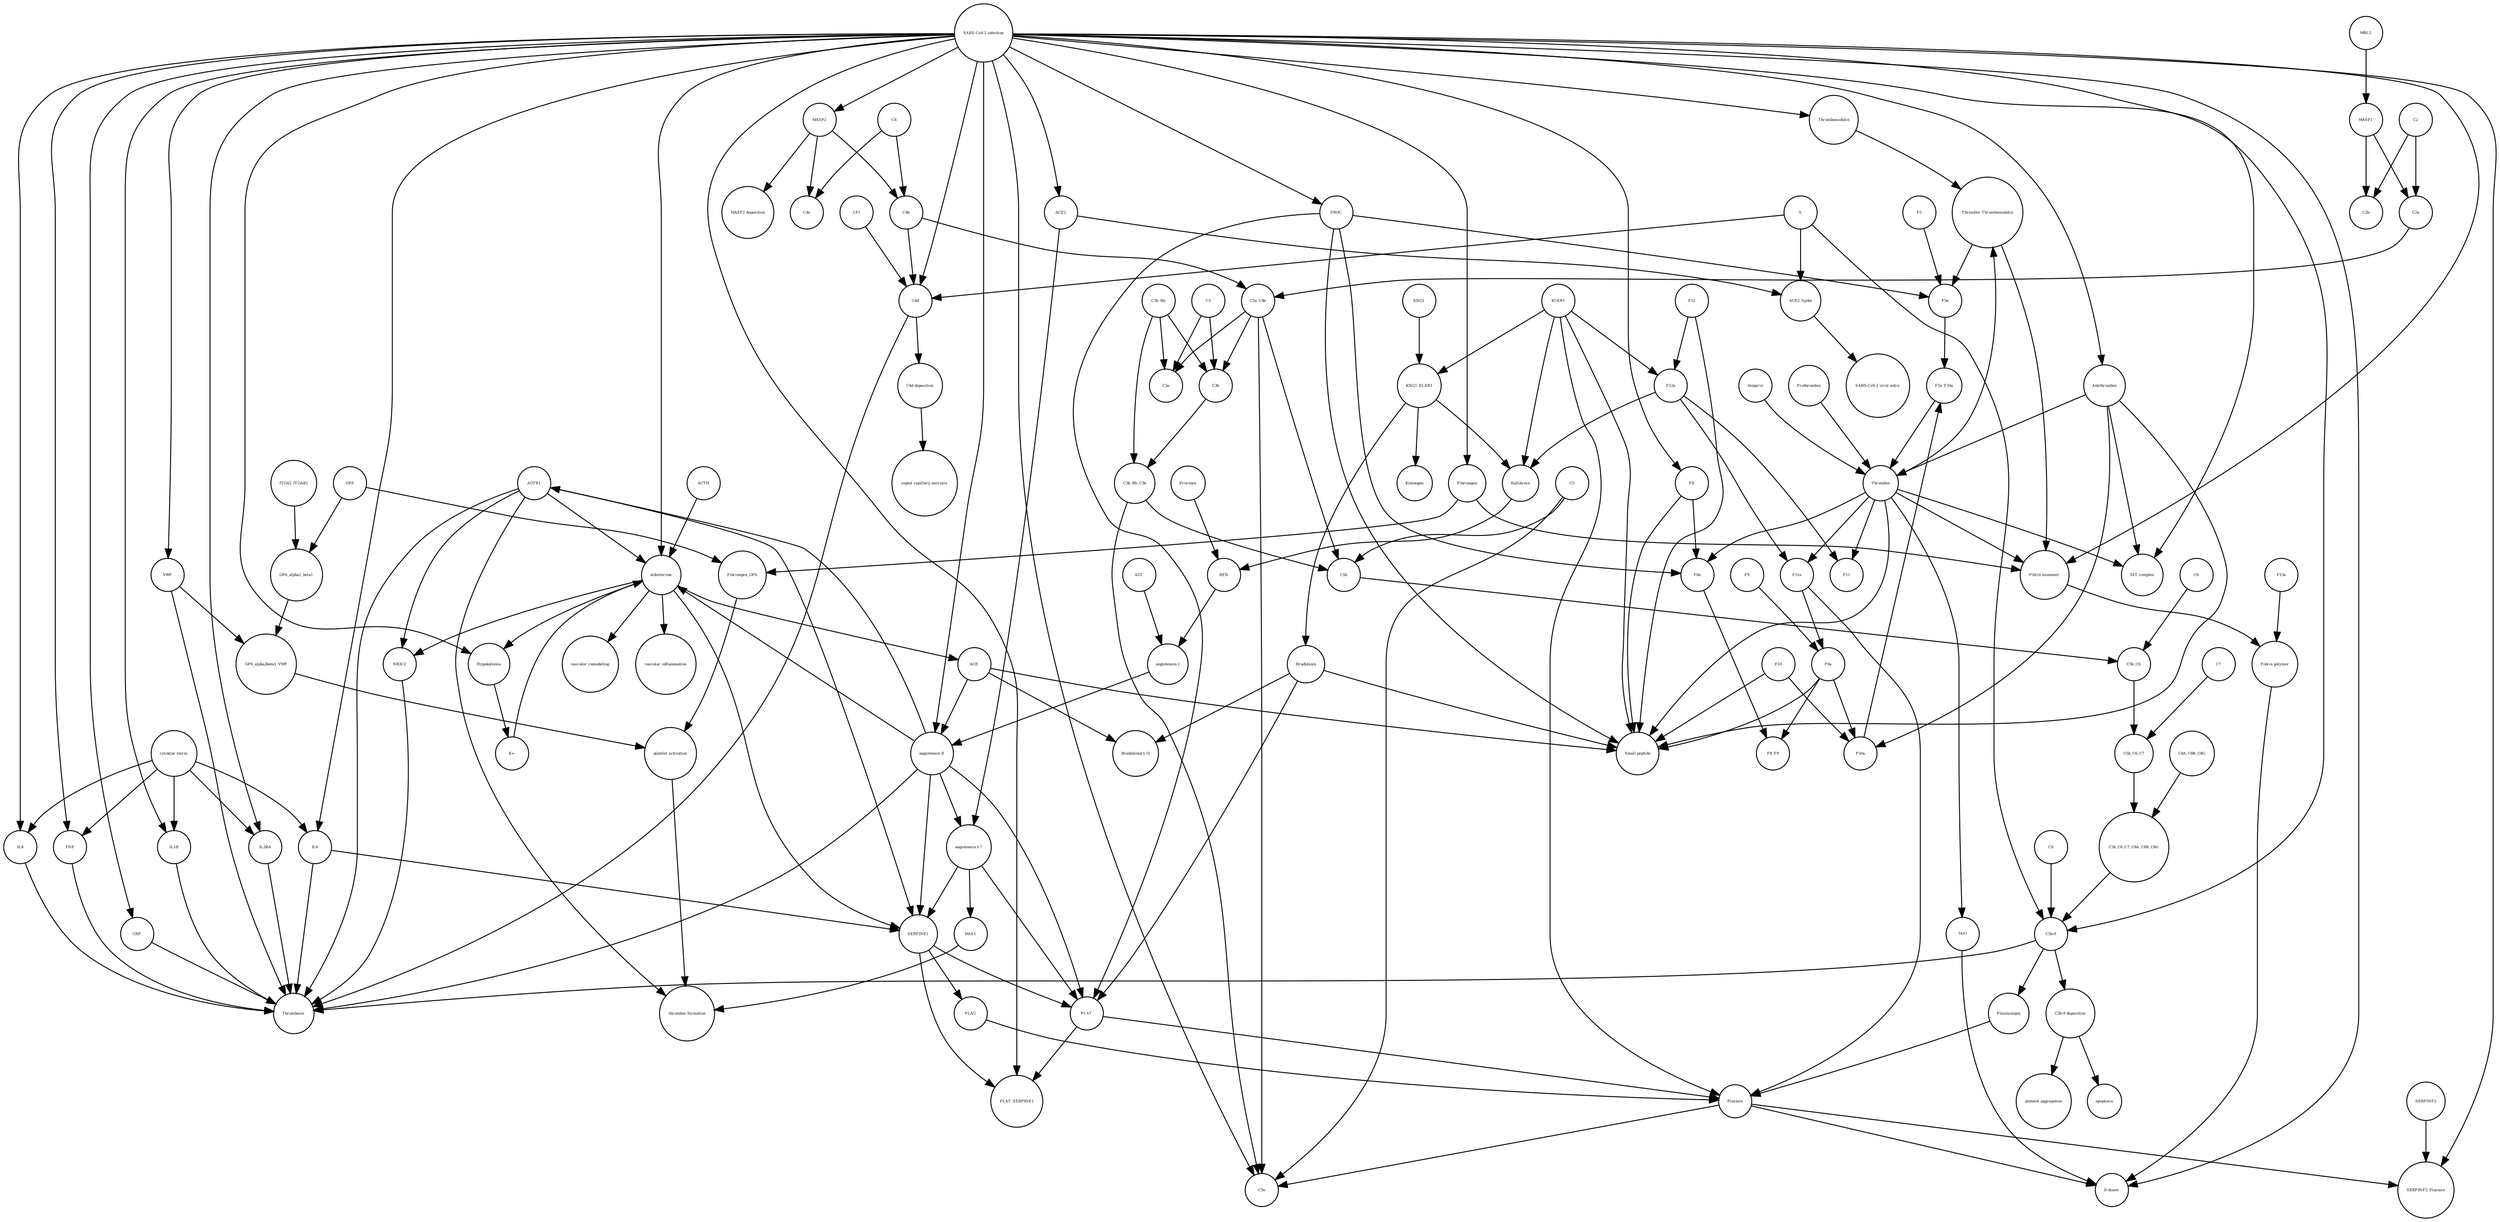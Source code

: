 strict digraph  {
ACE2_Spike [annotation="urn_miriam_pdb_6CS2|urn_miriam_hgnc_13557|urn_miriam_uniprot_P0DTC2|urn_miriam_taxonomy_9606|urn_miriam_taxonomy_2697049", bipartite=0, cls=complex, fontsize=4, label=ACE2_Spike, shape=circle];
"SARS-CoV-2 viral entry" [annotation="urn_miriam_taxonomy_2697049|urn_miriam_mesh_D012327", bipartite=0, cls=phenotype, fontsize=4, label="SARS-CoV-2 viral entry", shape=circle];
"angiotensin II" [annotation="urn_miriam_obo.chebi_CHEBI%3A2718|urn_miriam_taxonomy_9606", bipartite=0, cls="simple chemical", fontsize=4, label="angiotensin II", shape=circle];
Thrombosis [annotation="urn_miriam_mesh_D013923|urn_miriam_mesh_D055806|urn_miriam_taxonomy_10090|urn_miriam_taxonomy_10116", bipartite=0, cls=phenotype, fontsize=4, label=Thrombosis, shape=circle];
AGTR1 [annotation=urn_miriam_hgnc_336, bipartite=0, cls=macromolecule, fontsize=4, label=AGTR1, shape=circle];
"thrombus formation" [annotation="urn_miriam_mesh_D013917|urn_miriam_taxonomy_9606", bipartite=0, cls=phenotype, fontsize=4, label="thrombus formation", shape=circle];
MAS1 [annotation="", bipartite=0, cls=macromolecule, fontsize=4, label=MAS1, shape=circle];
"C4d deposition" [annotation="urn_miriam_mesh_D018366|urn_miriam_pubmed_32299776|urn_miriam_taxonomy_9606", bipartite=0, cls=phenotype, fontsize=4, label="C4d deposition", shape=circle];
"septal capillary necrosis" [annotation="urn_miriam_mesh_D007681|urn_miriam_taxonomy_9606", bipartite=0, cls=phenotype, fontsize=4, label="septal capillary necrosis", shape=circle];
"C5b-9 deposition" [annotation="urn_miriam_pubmed_32299776|urn_miriam_mesh_D018366|urn_miriam_taxonomy_9606", bipartite=0, cls=phenotype, fontsize=4, label="C5b-9 deposition", shape=circle];
apoptosis [annotation="urn_miriam_obo.go_GO%3A0006915|urn_miriam_taxonomy_9606", bipartite=0, cls=phenotype, fontsize=4, label=apoptosis, shape=circle];
"platelet aggregation" [annotation="urn_miriam_obo.go_GO%3A0030168|urn_miriam_taxonomy_9606", bipartite=0, cls=phenotype, fontsize=4, label="platelet aggregation", shape=circle];
Fibrinogen_GP6 [annotation="urn_miriam_pubmed_19296670|urn_miriam_obo.go_GO%3A0005577|urn_miriam_hgnc_HGNC%3A14388|urn_miriam_taxonomy_9606", bipartite=0, cls=complex, fontsize=4, label=Fibrinogen_GP6, shape=circle];
"platelet activation" [annotation="urn_miriam_obo.go_GO%3A0030168|urn_miriam_taxonomy_9606", bipartite=0, cls=phenotype, fontsize=4, label="platelet activation", shape=circle];
GP6_alpha2beta1_VWF [annotation="urn_miriam_pubmed_25051961|urn_miriam_taxonomy_10090|urn_miriam_hgnc_14338|urn_miriam_hgnc_6137|urn_miriam_hgnc_6153|urn_miriam_hgnc_12726", bipartite=0, cls=complex, fontsize=4, label=GP6_alpha2beta1_VWF, shape=circle];
"C5b-9" [annotation="urn_miriam_obo.go_GO%3A0005579|urn_miriam_mesh_D015938|urn_miriam_mesh_D050776|urn_miriam_hgnc_1339|urn_miriam_hgnc_1346|urn_miriam_hgnc_1352|urn_miriam_hgnc_1353|urn_miriam_hgnc_1354|urn_miriam_hgnc_1358|urn_miriam_taxonomy_9606", bipartite=0, cls=complex, fontsize=4, label="C5b-9", shape=circle];
C4d [annotation="urn_miriam_hgnc.symbol_C4b|urn_miriam_mesh_C032261|urn_miriam_taxonomy_9606", bipartite=0, cls=macromolecule, fontsize=4, label=C4d, shape=circle];
MASP2 [annotation="urn_miriam_hgnc_6902|urn_miriam_taxonomy_9606", bipartite=0, cls=macromolecule, fontsize=4, label=MASP2, shape=circle];
"MASP2 deposition" [annotation="urn_miriam_pubmed_32299776|urn_miriam_taxonomy_9606", bipartite=0, cls=phenotype, fontsize=4, label="MASP2 deposition", shape=circle];
VWF [annotation="urn_miriam_hgnc_12726|urn_miriam_taxonomy_9606", bipartite=0, cls=macromolecule, fontsize=4, label=VWF, shape=circle];
CRP [annotation="urn_miriam_hgnc_2367|urn_miriam_taxonomy_9606", bipartite=0, cls=macromolecule, fontsize=4, label=CRP, shape=circle];
IL2RA [annotation="urn_miriam_hgnc_6008|urn_miriam_taxonomy_9606", bipartite=0, cls=macromolecule, fontsize=4, label=IL2RA, shape=circle];
IL8 [annotation="urn_miriam_hgnc_6025|urn_miriam_taxonomy_9606", bipartite=0, cls=macromolecule, fontsize=4, label=IL8, shape=circle];
TNF [annotation="urn_miriam_hgnc_11892|urn_miriam_taxonomy_9606", bipartite=0, cls=macromolecule, fontsize=4, label=TNF, shape=circle];
IL6 [annotation="urn_miriam_hgnc_6018|urn_miriam_taxonomy_9606", bipartite=0, cls=macromolecule, fontsize=4, label=IL6, shape=circle];
IL1B [annotation="urn_miriam_hgnc_5992|urn_miriam_taxonomy_9606", bipartite=0, cls=macromolecule, fontsize=4, label=IL1B, shape=circle];
NR3C2 [annotation="", bipartite=0, cls=macromolecule, fontsize=4, label=NR3C2, shape=circle];
aldosterone [annotation="urn_miriam_obo.chebi_CHEBI%3A27584", bipartite=0, cls="simple chemical", fontsize=4, label=aldosterone, shape=circle];
"vascular remodeling" [annotation="urn_miriam_obo.go_GO%3A0001974", bipartite=0, cls=phenotype, fontsize=4, label="vascular remodeling", shape=circle];
"vascular inflammation" [annotation="", bipartite=0, cls=phenotype, fontsize=4, label="vascular inflammation", shape=circle];
"SARS-CoV-2 infection" [annotation="urn_miriam_taxonomy_2697049|urn_miriam_mesh_D012327", bipartite=0, cls=phenotype, fontsize=4, label="SARS-CoV-2 infection", shape=circle];
Hypokalemia [annotation="urn_miriam_mesh_D007008|urn_miriam_taxonomy_9606", bipartite=0, cls=phenotype, fontsize=4, label=Hypokalemia, shape=circle];
F9a [annotation="urn_miriam_hgnc.symbol_F9|urn_miriam_mesh_D015949|urn_miriam_taxonomy_9606", bipartite=0, cls=macromolecule, fontsize=4, label=F9a, shape=circle];
KNG1 [annotation="urn_miriam_hgnc.symbol_6383|urn_miriam_taxonomy_9606", bipartite=0, cls=macromolecule, fontsize=4, label=KNG1, shape=circle];
F10a [annotation="urn_miriam_hgnc.symbol_F10|urn_miriam_mesh_D015951|urn_miriam_brenda_3.4.21.6|urn_miriam_taxonomy_9606", bipartite=0, cls=macromolecule, fontsize=4, label=F10a, shape=circle];
"Small peptide" [annotation=urn_miriam_mesh_D010446, bipartite=0, cls=macromolecule, fontsize=4, label="Small peptide", shape=circle];
Thrombomodulin [annotation="urn_miriam_hgnc_11784|urn_miriam_taxonomy_9606", bipartite=0, cls=macromolecule, fontsize=4, label=Thrombomodulin, shape=circle];
ITGA2_ITGAB1 [annotation="urn_miriam_intact_EBI-16428357|urn_miriam_hgnc_6137|urn_miriam_hgnc_6153|urn_miriam_taxonomy_9606", bipartite=0, cls=complex, fontsize=4, label=ITGA2_ITGAB1, shape=circle];
F11a [annotation="urn_miriam_hgnc.symbol_F11|urn_miriam_mesh_D015945|urn_miriam_brenda_3.4.21.27|urn_miriam_taxonomy_9606", bipartite=0, cls=macromolecule, fontsize=4, label=F11a, shape=circle];
C6 [annotation="urn_miriam_hgnc_1339|urn_miriam_taxonomy_9606", bipartite=0, cls=macromolecule, fontsize=4, label=C6, shape=circle];
C5b_C6_C7 [annotation="urn_miriam_pubmed_28630159|urn_miriam_mesh_C037453|urn_miriam_mesh_D050776|urn_miriam_hgnc_1339|urn_miriam_hgnc_1346|urn_miriam_taxonomy_9606", bipartite=0, cls=complex, fontsize=4, label=C5b_C6_C7, shape=circle];
Bradykinin [annotation="urn_miriam_obo.chebi_CHEBI%3A3165|urn_miriam_taxonomy_9606", bipartite=0, cls=macromolecule, fontsize=4, label=Bradykinin, shape=circle];
"Fibrin monomer" [annotation="urn_miriam_mesh_C011468|urn_miriam_taxonomy_9606", bipartite=0, cls=macromolecule, fontsize=4, label="Fibrin monomer", shape=circle];
F10 [annotation="urn_miriam_hgnc_3528|urn_miriam_taxonomy_9606", bipartite=0, cls=macromolecule, fontsize=4, label=F10, shape=circle];
F12a [annotation="urn_miriam_hgnc.symbol_F12|urn_miriam_mesh_D015956|urn_miriam_brenda_3.4.21.38|urn_miriam_taxonomy_9606", bipartite=0, cls=macromolecule, fontsize=4, label=F12a, shape=circle];
F12 [annotation="urn_miriam_hgnc_3530|urn_miriam_taxonomy_9606", bipartite=0, cls=macromolecule, fontsize=4, label=F12, shape=circle];
"TAT complex" [annotation="urn_miriam_pubmed_22930518|urn_miriam_mesh_C046193|urn_miriam_mesh_D013917|urn_miriam_hgnc_775|urn_miriam_taxonomy_9606", bipartite=0, cls=complex, fontsize=4, label="TAT complex", shape=circle];
C5b_C6 [annotation="urn_miriam_mesh_C050974|urn_miriam_mesh_D050776|urn_miriam_hgnc_1339|urn_miriam_taxonomy_9606", bipartite=0, cls=complex, fontsize=4, label=C5b_C6, shape=circle];
"K+" [annotation="urn_miriam_obo.chebi_CHEBI%3A29103", bipartite=0, cls="simple chemical", fontsize=4, label="K+", shape=circle];
C2 [annotation="urn_miriam_hgnc_1248|urn_miriam_taxonomy_9606", bipartite=0, cls=macromolecule, fontsize=4, label=C2, shape=circle];
Prothrombin [annotation="urn_miriam_hgnc_3535|urn_miriam_taxonomy_9606", bipartite=0, cls=macromolecule, fontsize=4, label=Prothrombin, shape=circle];
REN [annotation="urn_miriam_hgnc.symbol_REN|urn_miriam_taxonomy_9606", bipartite=0, cls=macromolecule, fontsize=4, label=REN, shape=circle];
C7 [annotation="urn_miriam_hgnc_HGNC%3A1346|urn_miriam_taxonomy_9606", bipartite=0, cls=macromolecule, fontsize=4, label=C7, shape=circle];
GP6 [annotation="urn_miriam_hgnc_HGNC%3A14388|urn_miriam_taxonomy_9606", bipartite=0, cls=macromolecule, fontsize=4, label=GP6, shape=circle];
MASP1 [annotation="urn_miriam_hgnc_6901|urn_miriam_taxonomy_9606", bipartite=0, cls=macromolecule, fontsize=4, label=MASP1, shape=circle];
F5 [annotation="urn_miriam_hgnc_3541|urn_miriam_taxonomy_9606", bipartite=0, cls=macromolecule, fontsize=4, label=F5, shape=circle];
C3a [annotation="urn_miriam_hgnc.symbol_C3|urn_miriam_mesh_D015926|urn_miriam_taxonomy_9606", bipartite=0, cls=macromolecule, fontsize=4, label=C3a, shape=circle];
F9 [annotation="urn_miriam_hgnc_35531|urn_miriam_taxonomy_9606", bipartite=0, cls=macromolecule, fontsize=4, label=F9, shape=circle];
"angiotensin I-7" [annotation="urn_miriam_obo.chebi_CHEBI%3A55438|urn_miriam_taxonomy_9606", bipartite=0, cls="simple chemical", fontsize=4, label="angiotensin I-7", shape=circle];
PLAU [annotation="urn_miriam_hgnc_9052|urn_miriam_taxonomy_9606", bipartite=0, cls=macromolecule, fontsize=4, label=PLAU, shape=circle];
Kininogen [annotation="urn_miriam_hgnc.symbol_KNG1|urn_miriam_mesh_D019679|urn_miriam_taxonomy_9606", bipartite=0, cls=macromolecule, fontsize=4, label=Kininogen, shape=circle];
CFI [annotation="urn_miriam_hgnc_2771|urn_miriam_taxonomy_9606", bipartite=0, cls=macromolecule, fontsize=4, label=CFI, shape=circle];
Prorenin [annotation="urn_miriam_hgnc_9958|urn_miriam_taxonomy_9606", bipartite=0, cls=macromolecule, fontsize=4, label=Prorenin, shape=circle];
"D-dimer" [annotation="urn_miriam_pubmed_19008457|urn_miriam_mesh_C036309|urn_miriam_taxonomy_9606", bipartite=0, cls=macromolecule, fontsize=4, label="D-dimer", shape=circle];
SERPINF2 [annotation="urn_miriam_hgnc_9075|urn_miriam_taxonomy_9606", bipartite=0, cls=macromolecule, fontsize=4, label=SERPINF2, shape=circle];
C3b [annotation="urn_miriam_hgnc.symbol_C3|urn_miriam_mesh_D003179|urn_miriam_taxonomy_9606", bipartite=0, cls=macromolecule, fontsize=4, label=C3b, shape=circle];
C5a [annotation="urn_miriam_hgnc.symbol_C5|urn_miriam_mesh_D015936|urn_miriam_taxonomy_9606", bipartite=0, cls=macromolecule, fontsize=4, label=C5a, shape=circle];
SERPINF2_Plasmin [annotation="urn_miriam_pubmed_2437112|urn_miriam_biogrid_314240|urn_miriam_hgnc_9075|urn_miriam_mesh_D005341|urn_miriam_taxonomy_9606", bipartite=0, cls=complex, fontsize=4, label=SERPINF2_Plasmin, shape=circle];
KLKB1 [annotation="urn_miriam_hgnc_6371|urn_miriam_taxonomy_9606", bipartite=0, cls=macromolecule, fontsize=4, label=KLKB1, shape=circle];
AGT [annotation="urn_miriam_hgnc_333|urn_miriam_taxonomy_9606", bipartite=0, cls=macromolecule, fontsize=4, label=AGT, shape=circle];
C5b [annotation="urn_miriam_hgnc.symbol_C5|urn_miriam_mesh_D050776|urn_miriam_taxonomy_9606", bipartite=0, cls=macromolecule, fontsize=4, label=C5b, shape=circle];
F8_F9 [annotation="urn_miriam_pubmed_22471307|urn_miriam_hgnc_3546|urn_miriam_hgnc_35531|urn_miriam_intact_EBI-11621595|urn_miriam_taxonomy_9606", bipartite=0, cls=complex, fontsize=4, label=F8_F9, shape=circle];
"angiotensin I" [annotation="urn_miriam_obo.chebi_CHEBI%3A2718|urn_miriam_taxonomy_9606", bipartite=0, cls="simple chemical", fontsize=4, label="angiotensin I", shape=circle];
C3 [annotation="urn_miriam_hgnc_1318|urn_miriam_taxonomy_9606", bipartite=0, cls=macromolecule, fontsize=4, label=C3, shape=circle];
ACE2 [annotation="urn_miriam_hgnc_13557|urn_miriam_taxonomy_9606", bipartite=0, cls=macromolecule, fontsize=4, label=ACE2, shape=circle];
MBL2 [annotation="urn_miriam_hgnc_6902|urn_miriam_taxonomy_9606", bipartite=0, cls=macromolecule, fontsize=4, label=MBL2, shape=circle];
"Fibrin polymer" [annotation="urn_miriam_mesh_C465961|urn_miriam_taxonomy_9606", bipartite=0, cls=macromolecule, fontsize=4, label="Fibrin polymer", shape=circle];
KNG1_KLKB1 [annotation="urn_miriam_pubmed_17598838|urn_miriam_intact_EBI-10087151|urn_miriam_hgnc_6371|urn_miriam_hgnc_6383|urn_miriam_taxonomy_9606", bipartite=0, cls=complex, fontsize=4, label=KNG1_KLKB1, shape=circle];
F5a_F10a [annotation="urn_miriam_pubmed_2303476|urn_miriam_mesh_C022475|urn_miriam_mesh_D15943|urn_miriam_mesh_D015951|urn_miriam_taxonomy_9606", bipartite=0, cls=complex, fontsize=4, label=F5a_F10a, shape=circle];
Thrombin [annotation="urn_miriam_hgnc_3535|urn_miriam_taxonomy_9606", bipartite=0, cls=macromolecule, fontsize=4, label=Thrombin, shape=circle];
Thrombin_Thrombomodulin [annotation="urn_miriam_pubmed_6282863|urn_miriam_taxonomy_9986|urn_miriam_biogrid_283352|urn_miriam_mesh_D013917|urn_miriam_hgnc_11784", bipartite=0, cls=complex, fontsize=4, label=Thrombin_Thrombomodulin, shape=circle];
ACTH [annotation=urn_miriam_hgnc_9201, bipartite=0, cls="simple chemical", fontsize=4, label=ACTH, shape=circle];
C4b [annotation="urn_miriam_hgnc_1324|urn_miriam_taxonomy_9606", bipartite=0, cls=macromolecule, fontsize=4, label=C4b, shape=circle];
C3b_Bb [annotation="urn_miriam_pubmed_12440962|urn_miriam_brenda_3.4.21.47|urn_miriam_mesh_D051561|urn_miriam_mesh_D003179|urn_miriam_hgnc_1037|urn_miriam_taxonomy_9606", bipartite=0, cls=complex, fontsize=4, label=C3b_Bb, shape=circle];
Plasmin [annotation="urn_miriam_hgnc.symbol_PLG|urn_miriam_mesh_D005341|urn_miriam_brenda_3.4.21.7|urn_miriam_taxonomy_9606", bipartite=0, cls=macromolecule, fontsize=4, label=Plasmin, shape=circle];
C5 [annotation="urn_miriam_hgnc_1331|urn_miriam_taxonomy_9606", bipartite=0, cls=macromolecule, fontsize=4, label=C5, shape=circle];
F8a [annotation="urn_miriam_hgnc.symbol_F8|urn_miriam_mesh_D015944|urn_miriam_taxonomy_9606", bipartite=0, cls=macromolecule, fontsize=4, label=F8a, shape=circle];
Fibrinogen [annotation="urn_miriam_pubmed_19296670|urn_miriam_obo.go_GO%3A0005577|urn_miriam_hgnc_3661|urn_miriam_hgnc_3662|urn_miriam_hgnc_3694|urn_miriam_taxonomy_9606", bipartite=0, cls=complex, fontsize=4, label=Fibrinogen, shape=circle];
F13a [annotation="urn_miriam_hgnc.symbol_F13|urn_miriam_mesh_D026122|urn_miriam_brenda_2.3.2.13|urn_miriam_taxonomy_9606", bipartite=0, cls=macromolecule, fontsize=4, label=F13a, shape=circle];
GP6_alpha2_beta1 [annotation="urn_miriam_pubmed_25051961|urn_miriam_taxonomy_10090|urn_miriam_hgnc_14338|urn_miriam_hgnc_6137|urn_miriam_hgnc_6153", bipartite=0, cls=complex, fontsize=4, label=GP6_alpha2_beta1, shape=circle];
TAFI [annotation="urn_miriam_hgnc_1546|urn_miriam_taxonomy_9606", bipartite=0, cls=macromolecule, fontsize=4, label=TAFI, shape=circle];
F11 [annotation="urn_miriam_hgnc_3529|urn_miriam_taxonomy_9606", bipartite=0, cls=macromolecule, fontsize=4, label=F11, shape=circle];
C4a [annotation="urn_miriam_hgnc_1323|urn_miriam_taxonomy_9606", bipartite=0, cls=macromolecule, fontsize=4, label=C4a, shape=circle];
C2b [annotation="urn_miriam_hgnc.symbol_C2|urn_miriam_mesh_D050679|urn_miriam_taxonomy_9606", bipartite=0, cls=macromolecule, fontsize=4, label=C2b, shape=circle];
PLAT_SERPINE1 [annotation="urn_miriam_pubmed_22449964|urn_miriam_intact_EBI-7800882|urn_miriam_hgnc_9051|urn_miriam_hgnc_8593|urn_miriam_taxonomy_9606", bipartite=0, cls=complex, fontsize=4, label=PLAT_SERPINE1, shape=circle];
Heparin [annotation="urn_miriam_pubmed_708377|urn_miriam_obo.chebi_CHEBI%3A28304|urn_miriam_taxonomy_9606", bipartite=0, cls="simple chemical", fontsize=4, label=Heparin, shape=circle];
"cytokine storm" [annotation="urn_miriam_pubmed_2504360|urn_miriam_taxonomy_9606", bipartite=0, cls=phenotype, fontsize=4, label="cytokine storm", shape=circle];
Kallikrein [annotation="urn_miriam_hgnc.symbol_KLKB1|urn_miriam_mesh_D020842|urn_miriam_brenda_3.4.21.34|urn_miriam_taxonomy_9606", bipartite=0, cls=macromolecule, fontsize=4, label=Kallikrein, shape=circle];
C2a [annotation="urn_miriam_hgnc.symbol_C2|urn_miriam_mesh_D050678|urn_miriam_taxonomy_9606", bipartite=0, cls=macromolecule, fontsize=4, label=C2a, shape=circle];
ACE [annotation="urn_miriam_hgnc_2707|urn_miriam_taxonomy_9606", bipartite=0, cls=macromolecule, fontsize=4, label=ACE, shape=circle];
PROC [annotation="urn_miriam_hgnc_9451|urn_miriam_taxonomy_9606", bipartite=0, cls=macromolecule, fontsize=4, label=PROC, shape=circle];
S [annotation="urn_miriam_uniprot_P0DTC2|urn_miriam_uniprot_P59594|urn_miriam_taxonomy_2697049", bipartite=0, cls=macromolecule, fontsize=4, label=S, shape=circle];
Antithrombin [annotation="urn_miriam_hgnc_775|urn_miriam_taxonomy_9606", bipartite=0, cls=macromolecule, fontsize=4, label=Antithrombin, shape=circle];
Plasminogen [annotation="urn_miriam_hgnc_9071|urn_miriam_taxonomy_9606", bipartite=0, cls=macromolecule, fontsize=4, label=Plasminogen, shape=circle];
F5a [annotation="urn_miriam_hgnc.symbol_F5|urn_miriam_mesh_D015943|urn_miriam_taxonomy_9606", bipartite=0, cls=macromolecule, fontsize=4, label=F5a, shape=circle];
C8A_C8B_C8G [annotation="urn_miriam_mesh_D003185|urn_miriam_hgnc_1353|urn_miriam_hgnc_1352|urn_miriam_hgnc_1354|urn_miriam_taxonomy_9606", bipartite=0, cls=complex, fontsize=4, label=C8A_C8B_C8G, shape=circle];
"Bradykinin(1-5)" [annotation="urn_miriam_mesh_C079000|urn_miriam_taxonomy_9606", bipartite=0, cls=macromolecule, fontsize=4, label="Bradykinin(1-5)", shape=circle];
C9 [annotation="urn_miriam_hgnc_1358|urn_miriam_taxonomy_9606", bipartite=0, cls=macromolecule, fontsize=4, label=C9, shape=circle];
SERPINE1 [annotation="", bipartite=0, cls=macromolecule, fontsize=4, label=SERPINE1, shape=circle];
F8 [annotation="urn_miriam_hgnc_3546|urn_miriam_taxonomy_9606", bipartite=0, cls=macromolecule, fontsize=4, label=F8, shape=circle];
C4 [annotation="urn_miriam_mesh_D00318|urn_miriam_taxonomy_9606", bipartite=0, cls=macromolecule, fontsize=4, label=C4, shape=circle];
PLAT [annotation="urn_miriam_hgnc_9051|urn_miriam_taxonomy_9606", bipartite=0, cls=macromolecule, fontsize=4, label=PLAT, shape=circle];
C3b_Bb_C3b [annotation="urn_miriam_pubmed_12440962|urn_miriam_brenda_34.4.21.47|urn_miriam_mesh_D051566|urn_miriam_mesh_D003179|urn_miriam_hgnc_1037|urn_miriam_taxonomy_9606", bipartite=0, cls=complex, fontsize=4, label=C3b_Bb_C3b, shape=circle];
C5b_C6_C7_C8A_C8B_C8G [annotation="urn_miriam_pubmed_28630159|urn_miriam_mesh_C042295|urn_miriam_mesh_D050776|urn_miriam_hgnc_1339|urn_miriam_hgnc_1352|urn_miriam_hgnc_1353|urn_miriam_hgnc_1354|urn_miriam_taxonomy_9606", bipartite=0, cls=complex, fontsize=4, label=C5b_C6_C7_C8A_C8B_C8G, shape=circle];
C2a_C4b [annotation="urn_miriam_mesh_D051574|urn_miriam_brenda_3.4.21.43|urn_miriam_mesh_D050678|urn_miriam_hgnc_1324|urn_miriam_taxonomy_9606", bipartite=0, cls=complex, fontsize=4, label=C2a_C4b, shape=circle];
ACE2_Spike -> "SARS-CoV-2 viral entry"  [annotation="", interaction_type="necessary stimulation"];
"angiotensin II" -> Thrombosis  [annotation="", interaction_type="necessary stimulation"];
"angiotensin II" -> AGTR1  [annotation="", interaction_type=stimulation];
"angiotensin II" -> SERPINE1  [annotation="urn_miriam_pubmed_2091055|urn_miriam_taxonomy_9606|urn_miriam_pubmed_8034668|urn_miriam_pubmed_20591974|urn_miriam_pubmed_11983698", interaction_type=catalysis];
"angiotensin II" -> aldosterone  [annotation="urn_miriam_pubmed_8404594|urn_miriam_taxonomy_9606|urn_miriam_pubmed_173529|urn_miriam_taxonomy_9615|urn_miriam_pubmed_32565254", interaction_type=catalysis];
"angiotensin II" -> PLAT  [annotation="urn_miriam_pubmed_10373228|urn_miriam_pubmed_3124286|urn_miriam_taxonomy_9606|urn_miriam_pubmed_12091055|urn_miriam_pubmed_3096399", interaction_type=catalysis];
"angiotensin II" -> "angiotensin I-7"  [annotation="", interaction_type=production];
AGTR1 -> "thrombus formation"  [annotation="", interaction_type=stimulation];
AGTR1 -> Thrombosis  [annotation="", interaction_type=stimulation];
AGTR1 -> SERPINE1  [annotation="urn_miriam_pubmed_2091055|urn_miriam_taxonomy_9606|urn_miriam_pubmed_8034668|urn_miriam_pubmed_20591974|urn_miriam_pubmed_11983698", interaction_type=catalysis];
AGTR1 -> aldosterone  [annotation="urn_miriam_pubmed_8404594|urn_miriam_taxonomy_9606|urn_miriam_pubmed_173529|urn_miriam_taxonomy_9615|urn_miriam_pubmed_32565254", interaction_type=catalysis];
AGTR1 -> NR3C2  [annotation="urn_miriam_pubmed_21349712|urn_miriam_taxonomy_10116|urn_miriam_pubmed_7045029|urn_miriam_taxonomy_10090", interaction_type=catalysis];
MAS1 -> "thrombus formation"  [annotation="", interaction_type=inhibition];
"C4d deposition" -> "septal capillary necrosis"  [annotation="", interaction_type="necessary stimulation"];
"C5b-9 deposition" -> apoptosis  [annotation="", interaction_type="necessary stimulation"];
"C5b-9 deposition" -> "platelet aggregation"  [annotation="", interaction_type="necessary stimulation"];
Fibrinogen_GP6 -> "platelet activation"  [annotation="", interaction_type=stimulation];
"platelet activation" -> "thrombus formation"  [annotation="", interaction_type=stimulation];
GP6_alpha2beta1_VWF -> "platelet activation"  [annotation="", interaction_type=stimulation];
"C5b-9" -> Thrombosis  [annotation="", interaction_type="necessary stimulation"];
"C5b-9" -> "C5b-9 deposition"  [annotation="", interaction_type="necessary stimulation"];
"C5b-9" -> Plasminogen  [annotation="urn_miriam_pubmed_9012652|urn_miriam_taxonomy_9606", interaction_type=stimulation];
C4d -> Thrombosis  [annotation="", interaction_type="necessary stimulation"];
C4d -> "C4d deposition"  [annotation="", interaction_type="necessary stimulation"];
MASP2 -> "MASP2 deposition"  [annotation="", interaction_type="necessary stimulation"];
MASP2 -> C4b  [annotation="urn_miriam_pubmed_21664989|urn_miriam_taxonomy_9606", interaction_type=catalysis];
MASP2 -> C4a  [annotation="urn_miriam_pubmed_21664989|urn_miriam_taxonomy_9606", interaction_type=catalysis];
VWF -> Thrombosis  [annotation="", interaction_type="necessary stimulation"];
VWF -> GP6_alpha2beta1_VWF  [annotation="", interaction_type=production];
CRP -> Thrombosis  [annotation="", interaction_type="necessary stimulation"];
IL2RA -> Thrombosis  [annotation="", interaction_type="necessary stimulation"];
IL8 -> Thrombosis  [annotation="", interaction_type="necessary stimulation"];
TNF -> Thrombosis  [annotation="", interaction_type="necessary stimulation"];
IL6 -> Thrombosis  [annotation="", interaction_type="necessary stimulation"];
IL6 -> SERPINE1  [annotation="urn_miriam_pubmed_2091055|urn_miriam_taxonomy_9606|urn_miriam_pubmed_8034668|urn_miriam_pubmed_20591974|urn_miriam_pubmed_11983698", interaction_type=catalysis];
IL1B -> Thrombosis  [annotation="", interaction_type="necessary stimulation"];
NR3C2 -> Thrombosis  [annotation="", interaction_type=stimulation];
aldosterone -> "vascular remodeling"  [annotation="", interaction_type=stimulation];
aldosterone -> "vascular inflammation"  [annotation="", interaction_type=stimulation];
aldosterone -> Hypokalemia  [annotation="", interaction_type=modulation];
aldosterone -> ACE  [annotation="urn_miriam_pubmed_5932931|urn_miriam_taxonomy_10116", interaction_type=catalysis];
aldosterone -> NR3C2  [annotation="urn_miriam_pubmed_21349712|urn_miriam_taxonomy_10116|urn_miriam_pubmed_7045029|urn_miriam_taxonomy_10090", interaction_type=stimulation];
aldosterone -> SERPINE1  [annotation="urn_miriam_pubmed_2091055|urn_miriam_taxonomy_9606|urn_miriam_pubmed_8034668|urn_miriam_pubmed_20591974|urn_miriam_pubmed_11983698", interaction_type=catalysis];
"SARS-CoV-2 infection" -> Hypokalemia  [annotation="", interaction_type="necessary stimulation"];
"SARS-CoV-2 infection" -> "Fibrin monomer"  [annotation="urn_miriam_pubmed_6282863|urn_miriam_pubmed_28228446|urn_miriam_pubmed_2117226|urn_miriam_taxonomy_9606", interaction_type="necessary stimulation"];
"SARS-CoV-2 infection" -> Fibrinogen  [annotation="urn_miriam_pubmed_32172226|urn_miriam_taxonomy_9606", interaction_type="necessary stimulation"];
"SARS-CoV-2 infection" -> PROC  [annotation="urn_miriam_pubmed_32302438|urn_miriam_taxonomy_9606", interaction_type="necessary stimulation"];
"SARS-CoV-2 infection" -> "D-dimer"  [annotation="urn_miriam_pubmed_29096812|urn_miriam_pubmed_10574983|urn_miriam_pubmed_32172226|urn_miriam_taxonomy_9606", interaction_type="necessary stimulation"];
"SARS-CoV-2 infection" -> MASP2  [annotation="urn_miriam_pubmed_11290788|urn_miriam_pubmed_32299776|urn_miriam_taxonomy_9606", interaction_type=stimulation];
"SARS-CoV-2 infection" -> ACE2  [annotation="urn_miriam_pubmed_16008552|urn_miriam_taxonomy_9606", interaction_type=inhibition];
"SARS-CoV-2 infection" -> "TAT complex"  [annotation="urn_miriam_pubmed_8136018|urn_miriam_doi_10.1101%2F2020.04.25.20077842|urn_miriam_taxonomy_9606", interaction_type="necessary stimulation"];
"SARS-CoV-2 infection" -> IL1B  [annotation="urn_miriam_pubmed_32359396|urn_miriam_taxonomy_9606", interaction_type=stimulation];
"SARS-CoV-2 infection" -> IL2RA  [annotation="urn_miriam_pubmed_32286245|urn_miriam_taxonomy_9606", interaction_type=stimulation];
"SARS-CoV-2 infection" -> "angiotensin II"  [annotation="urn_miriam_pubmed_32048163|urn_miriam_taxonomy_9606", interaction_type=catalysis];
"SARS-CoV-2 infection" -> F8  [annotation="urn_miriam_pubmed_32367170|urn_miriam_taxonomy_9606", interaction_type="necessary stimulation"];
"SARS-CoV-2 infection" -> PLAT_SERPINE1  [annotation="urn_miriam_pubmed_22449964|urn_miriam_doi_10.1101%2F2020.04.25.20077842|urn_miriam_taxonomy_9606", interaction_type="necessary stimulation"];
"SARS-CoV-2 infection" -> CRP  [annotation="urn_miriam_pubmed_32171076|urn_miriam_taxonomy_9606", interaction_type="necessary stimulation"];
"SARS-CoV-2 infection" -> "C5b-9"  [annotation="urn_miriam_pmc_PMC7260598|urn_miriam_taxonomy_9606", interaction_type="necessary stimulation"];
"SARS-CoV-2 infection" -> C5a  [annotation="urn_miriam_pmc_PMC7260598|urn_miriam_taxonomy_9606", interaction_type="necessary stimulation"];
"SARS-CoV-2 infection" -> IL8  [annotation="urn_miriam_pubmed_32286245|urn_miriam_taxonomy_9606", interaction_type=stimulation];
"SARS-CoV-2 infection" -> SERPINF2_Plasmin  [annotation="urn_miriam_pubmed_2437112|urn_miriam_doi_10.1101%2F2020.04.25.20077842|urn_miriam_taxonomy_9606", interaction_type=stimulation];
"SARS-CoV-2 infection" -> C4d  [annotation="urn_miriam_pubmed_32299776|urn_miriam_taxonomy_9606", interaction_type=stimulation];
"SARS-CoV-2 infection" -> VWF  [annotation="urn_miriam_pubmed_32367170|urn_miriam_taxonomy_9606", interaction_type="necessary stimulation"];
"SARS-CoV-2 infection" -> TNF  [annotation="urn_miriam_pubmed_32504360|urn_miriam_taxonomy_9606", interaction_type=stimulation];
"SARS-CoV-2 infection" -> aldosterone  [annotation="urn_miriam_pubmed_8404594|urn_miriam_taxonomy_9606|urn_miriam_pubmed_173529|urn_miriam_taxonomy_9615|urn_miriam_pubmed_32565254", interaction_type="necessary stimulation"];
"SARS-CoV-2 infection" -> Thrombomodulin  [annotation="urn_miriam_doi_10.1101%2F2020.04.25.20077842|urn_miriam_taxonomy_9606", interaction_type="necessary stimulation"];
"SARS-CoV-2 infection" -> Antithrombin  [annotation="urn_miriam_pubmed_32302438|urn_miriam_taxonomy_9606", interaction_type=inhibition];
"SARS-CoV-2 infection" -> IL6  [annotation="urn_miriam_pubmed_32286245|urn_miriam_taxonomy_9606", interaction_type=stimulation];
Hypokalemia -> "K+"  [annotation="urn_miriam_pubmed_32525548|urn_miriam_taxonomy_9606", interaction_type=inhibition];
F9a -> F10a  [annotation="urn_miriam_pubmed_11551226|urn_miriam_pubmed_15853774|urn_miriam_taxonomy_9606", interaction_type=catalysis];
F9a -> "Small peptide"  [annotation="urn_miriam_pubmed_11551226|urn_miriam_pubmed_15853774|urn_miriam_taxonomy_9606", interaction_type=catalysis];
F9a -> F8_F9  [annotation="", interaction_type=production];
KNG1 -> KNG1_KLKB1  [annotation="", interaction_type=production];
F10a -> F5a_F10a  [annotation="", interaction_type=production];
Thrombomodulin -> Thrombin_Thrombomodulin  [annotation="", interaction_type=production];
ITGA2_ITGAB1 -> GP6_alpha2_beta1  [annotation="", interaction_type=production];
F11a -> Plasmin  [annotation="urn_miriam_pubmed_89876|urn_miriam_taxonomy_9606|urn_miriam_pubmed_3850647|urn_miriam_pubmed_2966802|urn_miriam_pubmed_6539333", interaction_type=catalysis];
F11a -> F9a  [annotation="urn_miriam_pubmed_9100000|urn_miriam_taxonomy_9606", interaction_type=catalysis];
C6 -> C5b_C6  [annotation="", interaction_type=production];
C5b_C6_C7 -> C5b_C6_C7_C8A_C8B_C8G  [annotation="", interaction_type=production];
Bradykinin -> PLAT  [annotation="urn_miriam_pubmed_9066005|urn_miriam_taxonomy_9606", interaction_type=stimulation];
Bradykinin -> "Bradykinin(1-5)"  [annotation="", interaction_type=production];
Bradykinin -> "Small peptide"  [annotation="", interaction_type=production];
"Fibrin monomer" -> "Fibrin polymer"  [annotation="", interaction_type=production];
F10 -> F10a  [annotation="", interaction_type=production];
F10 -> "Small peptide"  [annotation="", interaction_type=production];
F12a -> F11a  [annotation="", interaction_type=production];
F12a -> F11  [annotation="", interaction_type=production];
F12a -> Kallikrein  [annotation="urn_miriam_pubmed_21304106|urn_miriam_taxonomy_9606", interaction_type=catalysis];
F12 -> F12a  [annotation="", interaction_type=production];
F12 -> "Small peptide"  [annotation="", interaction_type=production];
C5b_C6 -> C5b_C6_C7  [annotation="", interaction_type=production];
"K+" -> aldosterone  [annotation="urn_miriam_pubmed_8404594|urn_miriam_taxonomy_9606|urn_miriam_pubmed_173529|urn_miriam_taxonomy_9615|urn_miriam_pubmed_32565254", interaction_type=catalysis];
C2 -> C2b  [annotation="", interaction_type=production];
C2 -> C2a  [annotation="", interaction_type=production];
Prothrombin -> Thrombin  [annotation="", interaction_type=production];
REN -> "angiotensin I"  [annotation="urn_miriam_pubmed_10585461|urn_miriam_pubmed_30934934|urn_miriam_pubmed_6172448|urn_miriam_taxonomy_9606", interaction_type=catalysis];
C7 -> C5b_C6_C7  [annotation="", interaction_type=production];
GP6 -> GP6_alpha2_beta1  [annotation="", interaction_type=production];
GP6 -> Fibrinogen_GP6  [annotation="", interaction_type=production];
MASP1 -> C2b  [annotation="urn_miriam_pubmed_10946292|urn_miriam_taxonomy_9606", interaction_type=catalysis];
MASP1 -> C2a  [annotation="urn_miriam_pubmed_10946292|urn_miriam_taxonomy_9606", interaction_type=catalysis];
F5 -> F5a  [annotation="", interaction_type=production];
F9 -> F9a  [annotation="", interaction_type=production];
"angiotensin I-7" -> PLAT  [annotation="urn_miriam_pubmed_10373228|urn_miriam_pubmed_3124286|urn_miriam_taxonomy_9606|urn_miriam_pubmed_12091055|urn_miriam_pubmed_3096399", interaction_type=inhibition];
"angiotensin I-7" -> SERPINE1  [annotation="urn_miriam_pubmed_2091055|urn_miriam_taxonomy_9606|urn_miriam_pubmed_8034668|urn_miriam_pubmed_20591974|urn_miriam_pubmed_11983698", interaction_type=inhibition];
"angiotensin I-7" -> MAS1  [annotation="urn_miriam_pubmed_18026570|urn_miriam_taxonomy_10090", interaction_type=stimulation];
PLAU -> Plasmin  [annotation="urn_miriam_pubmed_89876|urn_miriam_taxonomy_9606|urn_miriam_pubmed_3850647|urn_miriam_pubmed_2966802|urn_miriam_pubmed_6539333", interaction_type=catalysis];
CFI -> C4d  [annotation="urn_miriam_pubmed_19362461|urn_miriam_taxonomy_9606", interaction_type=catalysis];
Prorenin -> REN  [annotation="", interaction_type=production];
SERPINF2 -> SERPINF2_Plasmin  [annotation="", interaction_type=production];
C3b -> C3b_Bb_C3b  [annotation="", interaction_type=production];
KLKB1 -> Plasmin  [annotation="urn_miriam_pubmed_89876|urn_miriam_taxonomy_9606|urn_miriam_pubmed_3850647|urn_miriam_pubmed_2966802|urn_miriam_pubmed_6539333", interaction_type=catalysis];
KLKB1 -> "Small peptide"  [annotation="urn_miriam_pubmed_7391081|urn_miriam_taxonomy_9606|urn_miriam_pubmed_864009", interaction_type=catalysis];
KLKB1 -> F12a  [annotation="urn_miriam_pubmed_7391081|urn_miriam_taxonomy_9606|urn_miriam_pubmed_864009", interaction_type=catalysis];
KLKB1 -> KNG1_KLKB1  [annotation="", interaction_type=production];
KLKB1 -> Kallikrein  [annotation="", interaction_type=production];
AGT -> "angiotensin I"  [annotation="", interaction_type=production];
C5b -> C5b_C6  [annotation="", interaction_type=production];
"angiotensin I" -> "angiotensin II"  [annotation="", interaction_type=production];
C3 -> C3a  [annotation="", interaction_type=production];
C3 -> C3b  [annotation="", interaction_type=production];
ACE2 -> "angiotensin I-7"  [annotation="urn_miriam_pubmed_23392115|urn_miriam_taxonomy_10090", interaction_type=catalysis];
ACE2 -> ACE2_Spike  [annotation="", interaction_type=production];
MBL2 -> MASP1  [annotation="urn_miriam_pubmed_11290788|urn_miriam_taxonomy_9606", interaction_type=stimulation];
"Fibrin polymer" -> "D-dimer"  [annotation="", interaction_type=production];
KNG1_KLKB1 -> Kininogen  [annotation="urn_miriam_pubmed_6768384|urn_miriam_pubmed_4627469|urn_miriam_taxonomy_9606", interaction_type=catalysis];
KNG1_KLKB1 -> Bradykinin  [annotation="urn_miriam_pubmed_6768384|urn_miriam_pubmed_4627469|urn_miriam_taxonomy_9606", interaction_type=catalysis];
KNG1_KLKB1 -> Kallikrein  [annotation="urn_miriam_pubmed_6768384|urn_miriam_pubmed_4627469|urn_miriam_taxonomy_9606", interaction_type=catalysis];
F5a_F10a -> Thrombin  [annotation="urn_miriam_pubmed_4430674|urn_miriam_pubmed_3818642|urn_miriam_taxonomy_9606", interaction_type=catalysis];
Thrombin -> "Fibrin monomer"  [annotation="urn_miriam_pubmed_6282863|urn_miriam_pubmed_28228446|urn_miriam_pubmed_2117226|urn_miriam_taxonomy_9606", interaction_type=catalysis];
Thrombin -> TAFI  [annotation="urn_miriam_pubmed_23809134|urn_miriam_taxonomy_9823", interaction_type=catalysis];
Thrombin -> F11  [annotation="urn_miriam_pubmed_21304106|urn_miriam_pubmed_8631976|urn_miriam_taxonomy_9606", interaction_type=catalysis];
Thrombin -> F11a  [annotation="urn_miriam_pubmed_21304106|urn_miriam_pubmed_8631976|urn_miriam_taxonomy_9606", interaction_type=catalysis];
Thrombin -> Thrombin_Thrombomodulin  [annotation="", interaction_type=production];
Thrombin -> "TAT complex"  [annotation="", interaction_type=production];
Thrombin -> "Small peptide"  [annotation="urn_miriam_pubmed_15746105|urn_miriam_taxonomy_9606", interaction_type=catalysis];
Thrombin -> F8a  [annotation="urn_miriam_pubmed_15746105|urn_miriam_taxonomy_9606", interaction_type=catalysis];
Thrombin_Thrombomodulin -> F5a  [annotation="urn_miriam_pubmed_6282863|urn_miriam_pubmed_6572921|urn_miriam_pubmed_2322551|urn_miriam_taxonomy_9606", interaction_type=inhibition];
Thrombin_Thrombomodulin -> "Fibrin monomer"  [annotation="urn_miriam_pubmed_6282863|urn_miriam_pubmed_28228446|urn_miriam_pubmed_2117226|urn_miriam_taxonomy_9606", interaction_type=inhibition];
ACTH -> aldosterone  [annotation="urn_miriam_pubmed_8404594|urn_miriam_taxonomy_9606|urn_miriam_pubmed_173529|urn_miriam_taxonomy_9615|urn_miriam_pubmed_32565254", interaction_type=catalysis];
C4b -> C4d  [annotation="", interaction_type=production];
C4b -> C2a_C4b  [annotation="", interaction_type=production];
C3b_Bb -> C3b_Bb_C3b  [annotation="", interaction_type=production];
C3b_Bb -> C3a  [annotation="urn_miriam_pubmed_427127|urn_miriam_taxonomy_9606|urn_miriam_pubmed_17395591", interaction_type=catalysis];
C3b_Bb -> C3b  [annotation="urn_miriam_pubmed_427127|urn_miriam_taxonomy_9606|urn_miriam_pubmed_17395591", interaction_type=catalysis];
Plasmin -> "D-dimer"  [annotation="urn_miriam_pubmed_29096812|urn_miriam_pubmed_10574983|urn_miriam_pubmed_32172226|urn_miriam_taxonomy_9606", interaction_type=catalysis];
Plasmin -> SERPINF2_Plasmin  [annotation="", interaction_type=production];
Plasmin -> C5a  [annotation="urn_miriam_pubmed_27077125|urn_miriam_taxonomy_10090", interaction_type="necessary stimulation"];
C5 -> C5b  [annotation="", interaction_type=production];
C5 -> C5a  [annotation="", interaction_type=production];
F8a -> F8_F9  [annotation="", interaction_type=production];
Fibrinogen -> "Fibrin monomer"  [annotation="", interaction_type=production];
Fibrinogen -> Fibrinogen_GP6  [annotation="", interaction_type=production];
F13a -> "Fibrin polymer"  [annotation="urn_miriam_pubmed_29096812|urn_miriam_pubmed_7577232|urn_miriam_taxonomy_9606", interaction_type=catalysis];
GP6_alpha2_beta1 -> GP6_alpha2beta1_VWF  [annotation="", interaction_type=production];
TAFI -> "D-dimer"  [annotation="urn_miriam_pubmed_29096812|urn_miriam_pubmed_10574983|urn_miriam_pubmed_32172226|urn_miriam_taxonomy_9606", interaction_type=catalysis];
Heparin -> Thrombin  [annotation="urn_miriam_pubmed_579490|urn_miriam_taxonomy_9606", interaction_type=catalysis];
"cytokine storm" -> IL1B  [annotation="urn_miriam_pubmed_32359396|urn_miriam_taxonomy_9606", interaction_type=stimulation];
"cytokine storm" -> IL2RA  [annotation="urn_miriam_pubmed_32286245|urn_miriam_taxonomy_9606", interaction_type=stimulation];
"cytokine storm" -> TNF  [annotation="urn_miriam_pubmed_32504360|urn_miriam_taxonomy_9606", interaction_type=stimulation];
"cytokine storm" -> IL6  [annotation="urn_miriam_pubmed_32286245|urn_miriam_taxonomy_9606", interaction_type=stimulation];
"cytokine storm" -> IL8  [annotation="urn_miriam_pubmed_32286245|urn_miriam_taxonomy_9606", interaction_type=stimulation];
Kallikrein -> REN  [annotation="urn_miriam_pubmed_692685|urn_miriam_taxonomy_9606", interaction_type=catalysis];
C2a -> C2a_C4b  [annotation="", interaction_type=production];
ACE -> "Bradykinin(1-5)"  [annotation="urn_miriam_taxonomy_9606|urn_miriam_pubmed_10969042", interaction_type=catalysis];
ACE -> "Small peptide"  [annotation="urn_miriam_taxonomy_9606|urn_miriam_pubmed_10969042", interaction_type=catalysis];
ACE -> "angiotensin II"  [annotation="urn_miriam_taxonomy_9606|urn_miriam_pubmed_190881|urn_miriam_pubmed_10969042", interaction_type=catalysis];
PROC -> F5a  [annotation="urn_miriam_pubmed_6282863|urn_miriam_pubmed_6572921|urn_miriam_pubmed_2322551|urn_miriam_taxonomy_9606", interaction_type=inhibition];
PROC -> PLAT  [annotation="urn_miriam_pubmed_10373228|urn_miriam_pubmed_3124286|urn_miriam_taxonomy_9606|urn_miriam_pubmed_12091055|urn_miriam_pubmed_3096399", interaction_type=inhibition];
PROC -> F8a  [annotation="urn_miriam_pubmed_15746105|urn_miriam_taxonomy_9606", interaction_type=inhibition];
PROC -> "Small peptide"  [annotation="urn_miriam_pubmed_15746105|urn_miriam_taxonomy_9606", interaction_type=inhibition];
S -> "C5b-9"  [annotation="", interaction_type=production];
S -> ACE2_Spike  [annotation="", interaction_type=production];
S -> C4d  [annotation="", interaction_type=production];
Antithrombin -> "TAT complex"  [annotation="", interaction_type=production];
Antithrombin -> F10a  [annotation="urn_miriam_pubmed_11551226|urn_miriam_pubmed_15853774|urn_miriam_taxonomy_9606", interaction_type=inhibition];
Antithrombin -> "Small peptide"  [annotation="urn_miriam_pubmed_11551226|urn_miriam_pubmed_15853774|urn_miriam_taxonomy_9606", interaction_type=inhibition];
Antithrombin -> Thrombin  [annotation="urn_miriam_pubmed_579490|urn_miriam_taxonomy_9606", interaction_type=inhibition];
Plasminogen -> Plasmin  [annotation="", interaction_type=production];
F5a -> F5a_F10a  [annotation="", interaction_type=production];
C8A_C8B_C8G -> C5b_C6_C7_C8A_C8B_C8G  [annotation="", interaction_type=production];
C9 -> "C5b-9"  [annotation="", interaction_type=production];
SERPINE1 -> PLAU  [annotation="urn_miriam_pubmed_21199867|urn_miriam_taxonomy_9606", interaction_type=inhibition];
SERPINE1 -> PLAT_SERPINE1  [annotation="", interaction_type=production];
SERPINE1 -> PLAT  [annotation="urn_miriam_pubmed_10373228|urn_miriam_pubmed_3124286|urn_miriam_taxonomy_9606|urn_miriam_pubmed_12091055|urn_miriam_pubmed_3096399", interaction_type=inhibition];
F8 -> F8a  [annotation="", interaction_type=production];
F8 -> "Small peptide"  [annotation="", interaction_type=production];
C4 -> C4b  [annotation="", interaction_type=production];
C4 -> C4a  [annotation="", interaction_type=production];
PLAT -> Plasmin  [annotation="urn_miriam_pubmed_89876|urn_miriam_taxonomy_9606|urn_miriam_pubmed_3850647|urn_miriam_pubmed_2966802|urn_miriam_pubmed_6539333", interaction_type=catalysis];
PLAT -> PLAT_SERPINE1  [annotation="", interaction_type=production];
C3b_Bb_C3b -> C5b  [annotation="urn_miriam_pubmed_30083158|urn_miriam_taxonomy_9606|urn_miriam_pubmed_12878586", interaction_type=catalysis];
C3b_Bb_C3b -> C5a  [annotation="urn_miriam_pubmed_30083158|urn_miriam_taxonomy_9606|urn_miriam_pubmed_12878586", interaction_type=catalysis];
C5b_C6_C7_C8A_C8B_C8G -> "C5b-9"  [annotation="", interaction_type=production];
C2a_C4b -> C5b  [annotation="urn_miriam_pubmed_30083158|urn_miriam_taxonomy_9606|urn_miriam_pubmed_12878586", interaction_type=catalysis];
C2a_C4b -> C5a  [annotation="urn_miriam_pubmed_30083158|urn_miriam_taxonomy_9606|urn_miriam_pubmed_12878586", interaction_type=catalysis];
C2a_C4b -> C3b  [annotation="urn_miriam_pubmed_427127|urn_miriam_taxonomy_9606|urn_miriam_pubmed_17395591", interaction_type=catalysis];
C2a_C4b -> C3a  [annotation="urn_miriam_pubmed_427127|urn_miriam_taxonomy_9606|urn_miriam_pubmed_17395591", interaction_type=catalysis];
}
